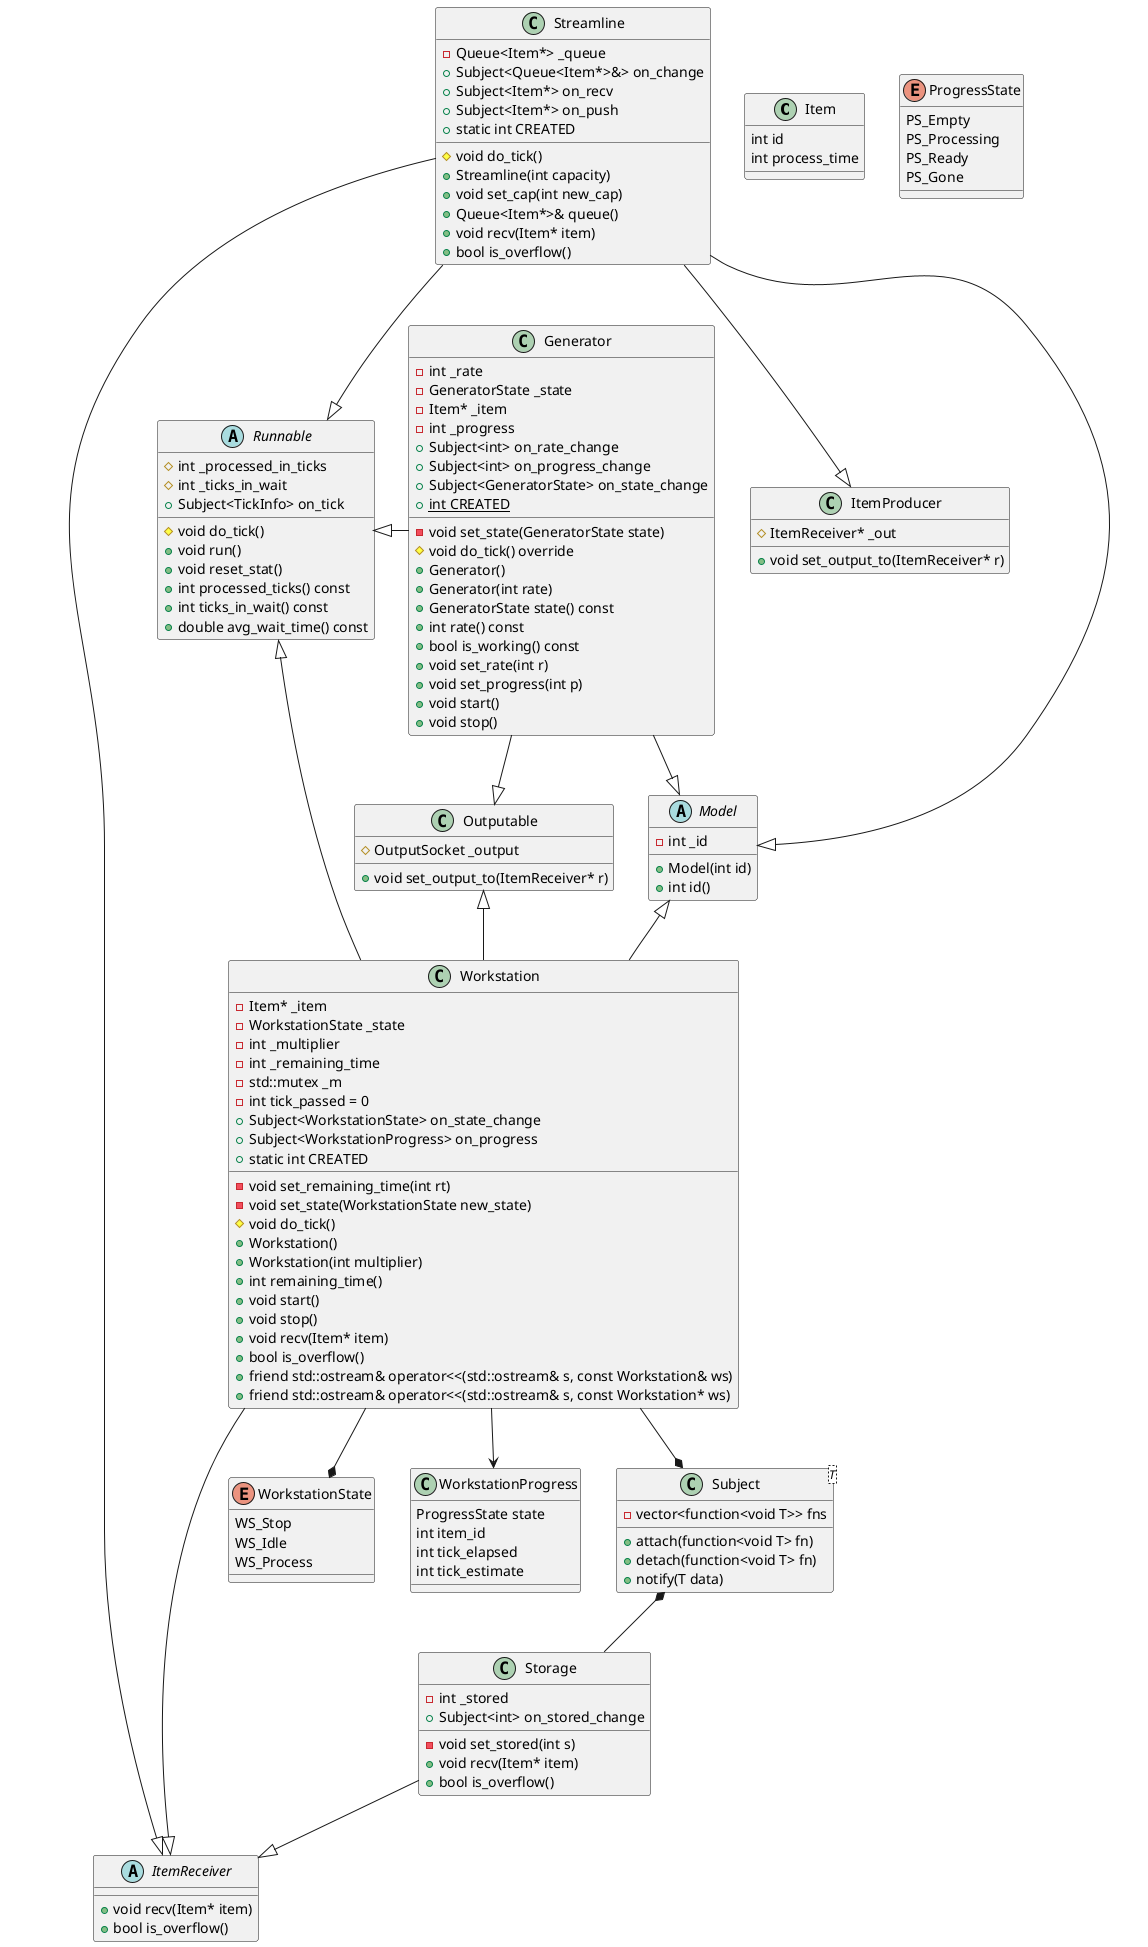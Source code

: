 @startuml classes

class Item {
  int id 
  int process_time
}

abstract class Model {
  -int _id
  +Model(int id)
  +int id()
}

abstract class ItemReceiver {
  +void recv(Item* item)
  +bool is_overflow()
}

class Outputable {
  #OutputSocket _output
  +void set_output_to(ItemReceiver* r)
}

class ItemProducer {
  #ItemReceiver* _out
  +void set_output_to(ItemReceiver* r)
}

abstract class Runnable {
  #int _processed_in_ticks
  #int _ticks_in_wait
  +Subject<TickInfo> on_tick
  #void do_tick()
  +void run()
  +void reset_stat()
  +int processed_ticks() const
  +int ticks_in_wait() const
  +double avg_wait_time() const
}

class Subject<T> {
  -vector<function<void T>> fns
  +attach(function<void T> fn)
  +detach(function<void T> fn)
  +notify(T data)
}

class Generator {
  -int _rate
  -GeneratorState _state
  -Item* _item
  -int _progress
	+Subject<int> on_rate_change
	+Subject<int> on_progress_change
	+Subject<GeneratorState> on_state_change
  -void set_state(GeneratorState state)
  #void do_tick() override
  +Generator()
  +Generator(int rate)
  +GeneratorState state() const
  +int rate() const
  +bool is_working() const
  +void set_rate(int r)
  +void set_progress(int p)
	+void start()
	+void stop()
  +{static} int CREATED
}
Generator --|> Model
Generator --|> Outputable
Generator -left-|> Runnable

class Streamline {
  - Queue<Item*> _queue
  # void do_tick()
  + Streamline(int capacity)
  + void set_cap(int new_cap)
  + Queue<Item*>& queue()
  + Subject<Queue<Item*>&> on_change
  + Subject<Item*> on_recv
  + Subject<Item*> on_push
  + void recv(Item* item)
  + bool is_overflow()
  + static int CREATED
}
Streamline -left-|> Model
Streamline --|> ItemProducer 
Streamline --|> ItemReceiver
Streamline -down-|> Runnable

enum WorkstationState {
  WS_Stop
  WS_Idle
  WS_Process
}

enum ProgressState {
  PS_Empty
  PS_Processing
  PS_Ready
  PS_Gone
}

class WorkstationProgress {
  ProgressState state
  int item_id
  int tick_elapsed
  int tick_estimate
}

class Workstation {
  - Item* _item
  - WorkstationState _state
  - int _multiplier
  - int _remaining_time
  - std::mutex _m
  - int tick_passed = 0
  - void set_remaining_time(int rt)
  - void set_state(WorkstationState new_state)
  # void do_tick()
  + Workstation()
  + Workstation(int multiplier)
  + Subject<WorkstationState> on_state_change
  + Subject<WorkstationProgress> on_progress
  + int remaining_time()
  + void start()
  + void stop()
  + static int CREATED
  + void recv(Item* item)
  + bool is_overflow()
  + friend std::ostream& operator<<(std::ostream& s, const Workstation& ws)
  + friend std::ostream& operator<<(std::ostream& s, const Workstation* ws)
}
Workstation -left-|> Model 
Workstation -right-|> ItemReceiver
Workstation -up-|> Outputable
Workstation -down-|> Runnable
Workstation --* WorkstationState
Workstation --* Subject
Workstation --> WorkstationProgress

class Storage {
  -int _stored
  +Subject<int> on_stored_change
  -void set_stored(int s)
  +void recv(Item* item)
  +bool is_overflow()
}
Storage --|> ItemReceiver
Storage -up-* Subject

@enduml